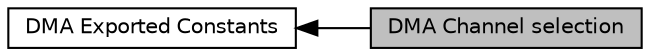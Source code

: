 digraph "DMA Channel selection"
{
  edge [fontname="Helvetica",fontsize="10",labelfontname="Helvetica",labelfontsize="10"];
  node [fontname="Helvetica",fontsize="10",shape=box];
  rankdir=LR;
  Node2 [label="DMA Exported Constants",height=0.2,width=0.4,color="black", fillcolor="white", style="filled",URL="$group___d_m_a___exported___constants.html",tooltip="DMA Exported constants."];
  Node1 [label="DMA Channel selection",height=0.2,width=0.4,color="black", fillcolor="grey75", style="filled", fontcolor="black",tooltip="DMA channel selection."];
  Node2->Node1 [shape=plaintext, dir="back", style="solid"];
}
